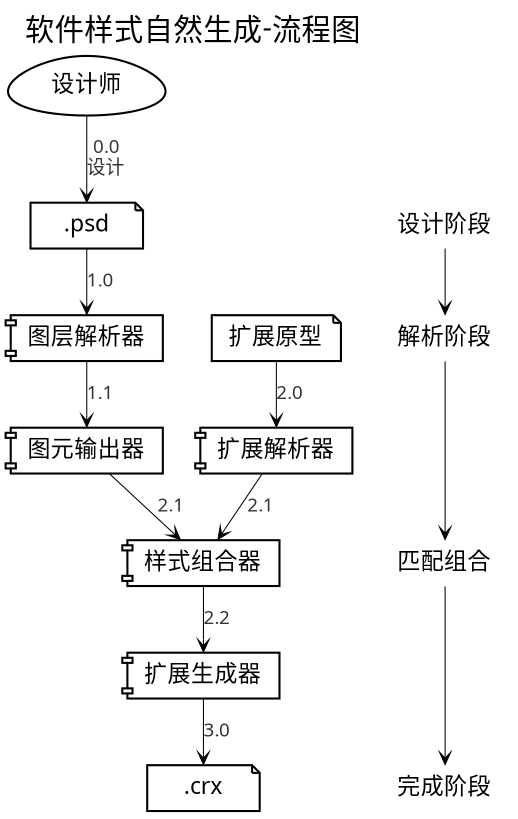 ##在这里详述 SaJinshanReDeploy/MapIjinshanHg.
##在这里详述 GraphVizForMoin/DotLegend/BaseElements.
    /*生成命令:
$ dot -Tpng theme_gen4psd.dot -o theme_gen4psd.png 
-Tcmapx -o lb-crx-roles.map
    全局设定
    plaintext
{{{#!GraphViz dot
    */

digraph G4theme_gen4psd {
    /*全局设定*/
    graph [label="软件样式自然生成-流程图"
        ,fontsize=14.0
        ,fontname="WenQuanYi Micro Hei"
        ,labeljust="l",labelloc="t",center=1
        ,ranksep=0.3,center=1,ratio=compress
        ,rankdir=TB
        ];

    node[fontsize=11.0,height=0.3
        ,fontname="WenQuanYi Micro Hei"
        ,shape=component 
        ];

    edge [fontsize=9.0,fontcolor="#333333"
        ,fontname="WenQuanYi Micro Hei"
        ,arrowsize=0.6,arrowhead=vee,arrowtail=none
        ,style="setlinewidth(0.5)"
        ];
/*
    src [label="源码",shape=ellipse,style="filled,dashed,setlinewidth(5)"
        ,color="#333333",fillcolor=dimgray
        ,URL="http://code.google.com/p/zoomquiet/source/browse/dot/obp/csdndr1-km.dot?repo=tangle"];
    /*图元声明
    start       [label="流程开始/结束",shape=point];
    end         [label="",shape=doublecircle,fillcolor=red];

    box         [label="实体/对象",shape=box];
    ellipse     [label="行动/节点",shape=ellipse];
    egg         [label="用户/人物",shape=egg];
    plaintext   [label="状态/属性",shape=plaintext,fillcolor=whitesmoke];
    diamond     [label="判别",shape=diamond];
    note        [label="注释",shape=note];
    tab         [label="目录/模块",shape=tab];
    db          [label="数据库",shape=box3d];
    component   [label="主机/组件",shape=component];
  ,style="rounded,dotted"];
*/


    designer [label="设计师",shape=egg];
        PSD [label=".psd",shape=note];
    designer->PSD [label="0.0\n设计"];

    PSDparser [label="图层解析器",shape=component];
    PSDexport [label="图元输出器",shape=component];
        CRXprototype [label="扩展原型",shape=note];

    THEMER [label="样式组合器",shape=component];

    CRXparser [label="扩展解析器",shape=component];
    CRXgenerater [label="扩展生成器",shape=component];
        CRX [label=".crx",shape=note];

    /*图例关系
    */

    PSD->PSDparser [label="1.0"];
    PSDparser->PSDexport [label="1.1"];

    CRXprototype->CRXparser [label="2.0"];

    {PSDexport CRXparser}->THEMER[label="2.1"];
        THEMER->CRXgenerater [label="2.2"];
    
    CRXgenerater->CRX [label="3.0"];

    { rank=same; DESIGN PSD; }
    { rank=same; PARSE  PSDparser; }
    { rank=same; CHK    THEMER; }
    { rank=same; DONE   CRX; }

    DESIGN[label="设计阶段",shape=plaintext];
    PARSE[label="解析阶段",shape=plaintext];
    CHK[label="匹配组合",shape=plaintext];
    DONE[label="完成阶段",shape=plaintext];
    DESIGN->PARSE->CHK->DONE;

    edge [style=invis];


}

